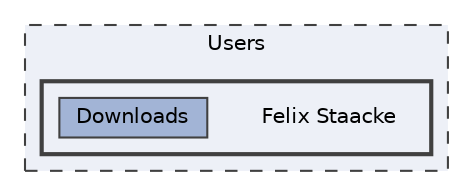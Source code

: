 digraph "C:/Users/Felix Staacke"
{
 // LATEX_PDF_SIZE
  bgcolor="transparent";
  edge [fontname=Helvetica,fontsize=10,labelfontname=Helvetica,labelfontsize=10];
  node [fontname=Helvetica,fontsize=10,shape=box,height=0.2,width=0.4];
  compound=true
  subgraph clusterdir_d522931ffa1371640980b621734a4381 {
    graph [ bgcolor="#edf0f7", pencolor="grey25", label="Users", fontname=Helvetica,fontsize=10 style="filled,dashed", URL="dir_d522931ffa1371640980b621734a4381.html",tooltip=""]
  subgraph clusterdir_3701eeaba0673dea5d5617304ad956fb {
    graph [ bgcolor="#edf0f7", pencolor="grey25", label="", fontname=Helvetica,fontsize=10 style="filled,bold", URL="dir_3701eeaba0673dea5d5617304ad956fb.html",tooltip=""]
    dir_3701eeaba0673dea5d5617304ad956fb [shape=plaintext, label="Felix Staacke"];
  dir_7399a3312c7c20ac4618981179ff3c5e [label="Downloads", fillcolor="#a2b4d6", color="grey25", style="filled", URL="dir_7399a3312c7c20ac4618981179ff3c5e.html",tooltip=""];
  }
  }
}
